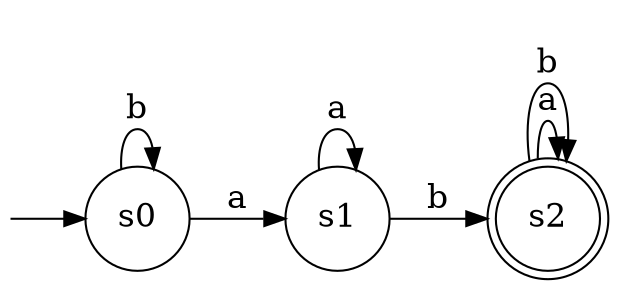 digraph G {
rankdir="LR"
imagescale=true
margin="0,0"
ratio=compress
node[fontsize=16,fixedsize=true,width=0.7,shape=circle,rank=min]
edge[fontsize=16]
maxiter=500
	start -> s0
	s0 -> s1 [label="a"]
	s1 -> s2 [label="b"]
	s0 -> s0 [label="b"]
	s1 -> s1 [label="a"]
	s2 -> s2 [label="a"]
	s2 -> s2 [label="b"]

	
	start [shape=point,style="invis",width=0]
	s0; s1;	s2 [shape=doublecircle];
}
